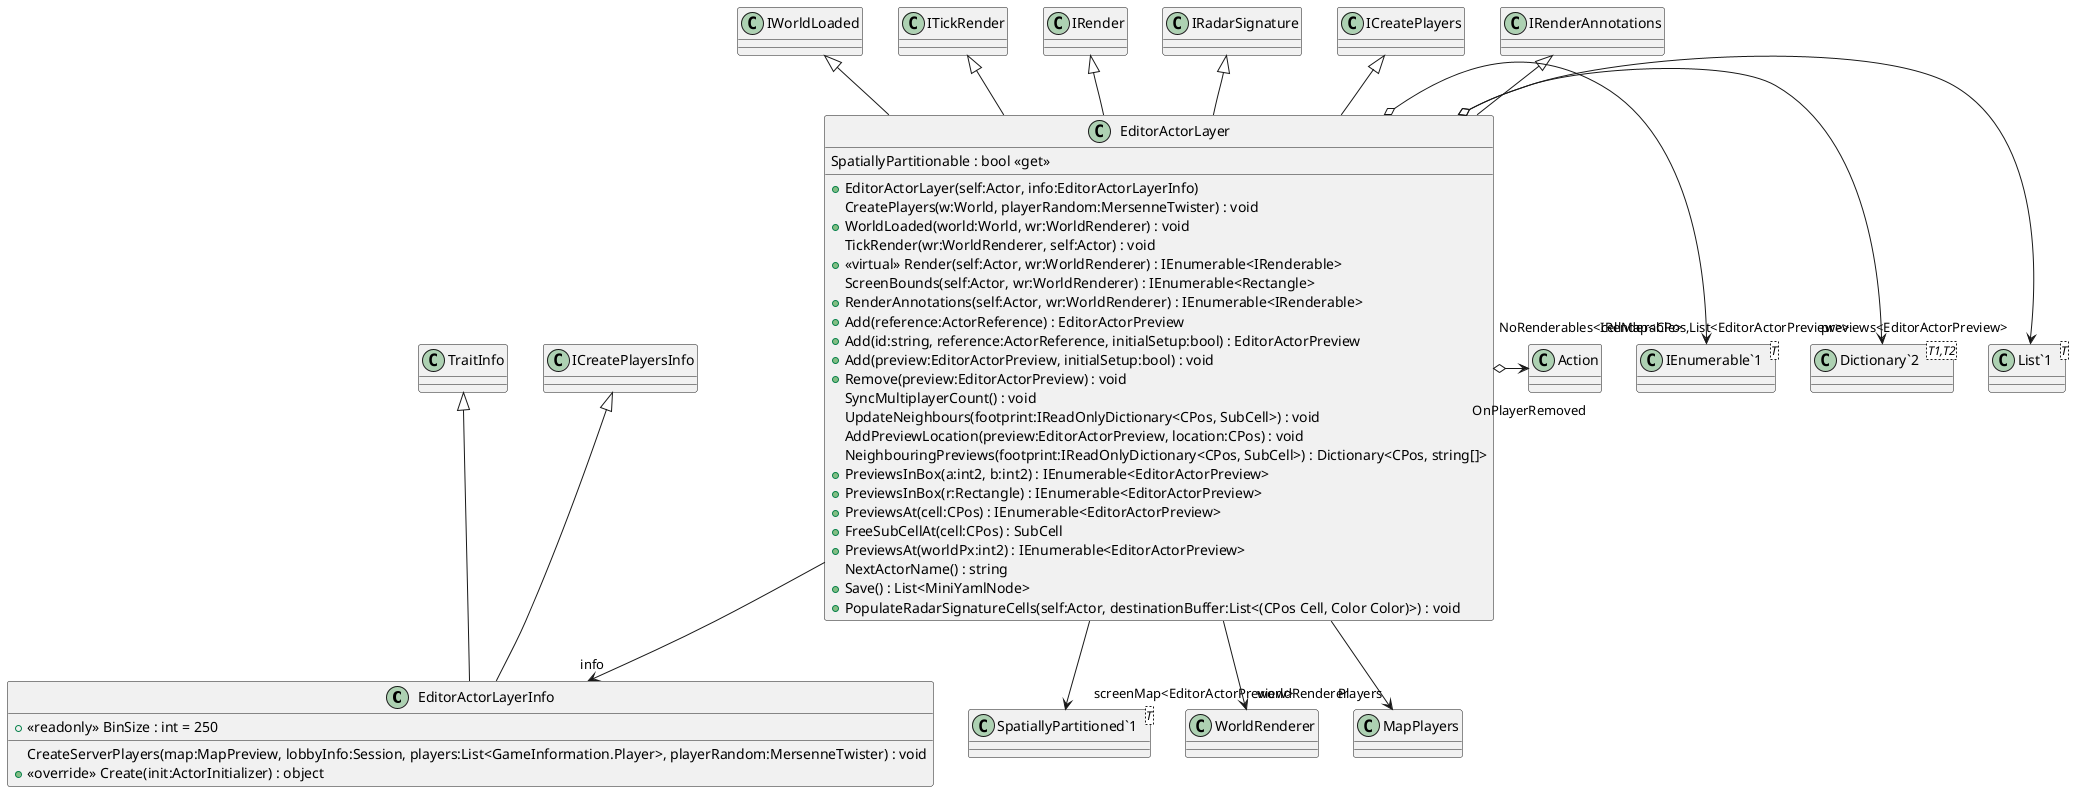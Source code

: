 @startuml
class EditorActorLayerInfo {
    + <<readonly>> BinSize : int = 250
    CreateServerPlayers(map:MapPreview, lobbyInfo:Session, players:List<GameInformation.Player>, playerRandom:MersenneTwister) : void
    + <<override>> Create(init:ActorInitializer) : object
}
class EditorActorLayer {
    + EditorActorLayer(self:Actor, info:EditorActorLayerInfo)
    CreatePlayers(w:World, playerRandom:MersenneTwister) : void
    + WorldLoaded(world:World, wr:WorldRenderer) : void
    TickRender(wr:WorldRenderer, self:Actor) : void
    + <<virtual>> Render(self:Actor, wr:WorldRenderer) : IEnumerable<IRenderable>
    ScreenBounds(self:Actor, wr:WorldRenderer) : IEnumerable<Rectangle>
    + RenderAnnotations(self:Actor, wr:WorldRenderer) : IEnumerable<IRenderable>
    SpatiallyPartitionable : bool <<get>>
    + Add(reference:ActorReference) : EditorActorPreview
    + Add(id:string, reference:ActorReference, initialSetup:bool) : EditorActorPreview
    + Add(preview:EditorActorPreview, initialSetup:bool) : void
    + Remove(preview:EditorActorPreview) : void
    SyncMultiplayerCount() : void
    UpdateNeighbours(footprint:IReadOnlyDictionary<CPos, SubCell>) : void
    AddPreviewLocation(preview:EditorActorPreview, location:CPos) : void
    NeighbouringPreviews(footprint:IReadOnlyDictionary<CPos, SubCell>) : Dictionary<CPos, string[]>
    + PreviewsInBox(a:int2, b:int2) : IEnumerable<EditorActorPreview>
    + PreviewsInBox(r:Rectangle) : IEnumerable<EditorActorPreview>
    + PreviewsAt(cell:CPos) : IEnumerable<EditorActorPreview>
    + FreeSubCellAt(cell:CPos) : SubCell
    + PreviewsAt(worldPx:int2) : IEnumerable<EditorActorPreview>
    NextActorName() : string
    + Save() : List<MiniYamlNode>
    + PopulateRadarSignatureCells(self:Actor, destinationBuffer:List<(CPos Cell, Color Color)>) : void
}
class "List`1"<T> {
}
class "Dictionary`2"<T1,T2> {
}
class "SpatiallyPartitioned`1"<T> {
}
class "IEnumerable`1"<T> {
}
TraitInfo <|-- EditorActorLayerInfo
ICreatePlayersInfo <|-- EditorActorLayerInfo
IWorldLoaded <|-- EditorActorLayer
ITickRender <|-- EditorActorLayer
IRender <|-- EditorActorLayer
IRadarSignature <|-- EditorActorLayer
ICreatePlayers <|-- EditorActorLayer
IRenderAnnotations <|-- EditorActorLayer
EditorActorLayer --> "info" EditorActorLayerInfo
EditorActorLayer o-> "previews<EditorActorPreview>" "List`1"
EditorActorLayer o-> "cellMap<CPos,List<EditorActorPreview>>" "Dictionary`2"
EditorActorLayer --> "screenMap<EditorActorPreview>" "SpatiallyPartitioned`1"
EditorActorLayer --> "worldRenderer" WorldRenderer
EditorActorLayer --> "Players" MapPlayers
EditorActorLayer o-> "NoRenderables<IRenderable>" "IEnumerable`1"
EditorActorLayer o-> "OnPlayerRemoved" Action
@enduml

